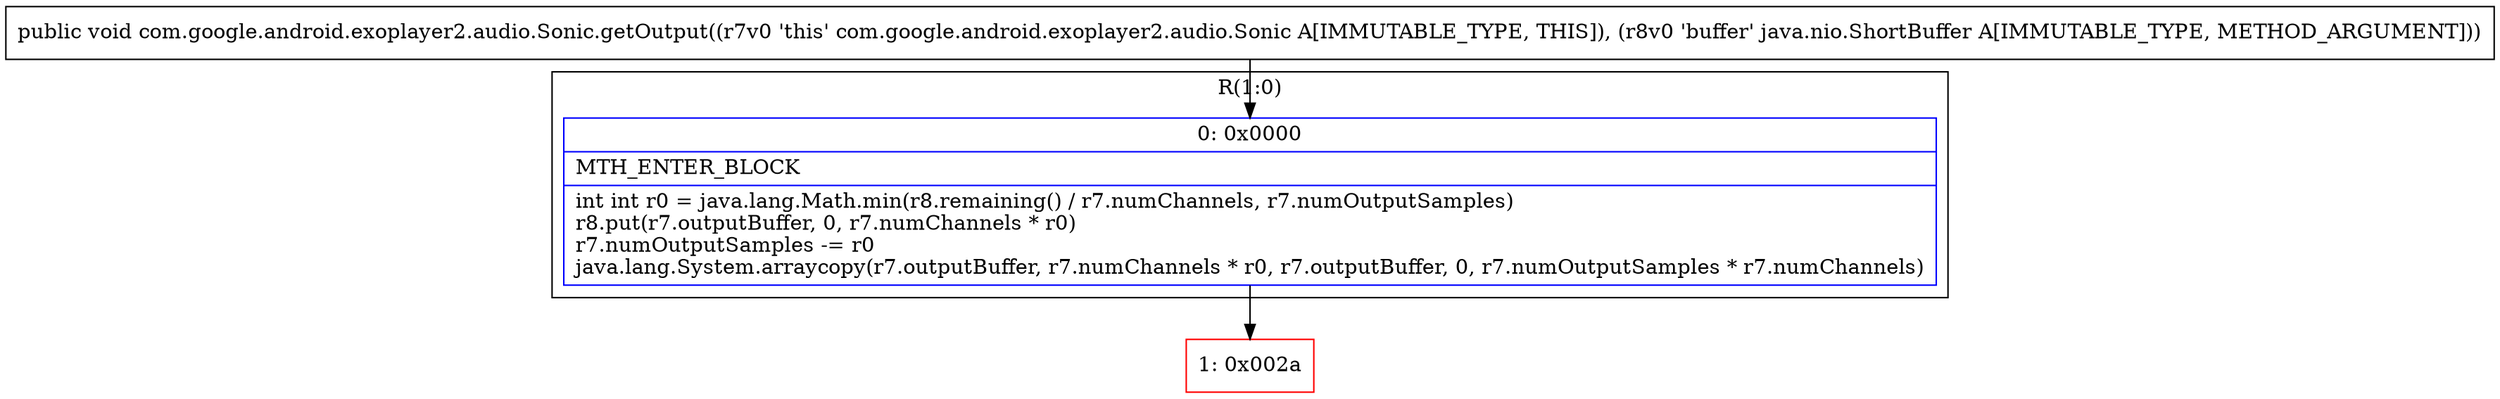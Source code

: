 digraph "CFG forcom.google.android.exoplayer2.audio.Sonic.getOutput(Ljava\/nio\/ShortBuffer;)V" {
subgraph cluster_Region_1085875061 {
label = "R(1:0)";
node [shape=record,color=blue];
Node_0 [shape=record,label="{0\:\ 0x0000|MTH_ENTER_BLOCK\l|int int r0 = java.lang.Math.min(r8.remaining() \/ r7.numChannels, r7.numOutputSamples)\lr8.put(r7.outputBuffer, 0, r7.numChannels * r0)\lr7.numOutputSamples \-= r0\ljava.lang.System.arraycopy(r7.outputBuffer, r7.numChannels * r0, r7.outputBuffer, 0, r7.numOutputSamples * r7.numChannels)\l}"];
}
Node_1 [shape=record,color=red,label="{1\:\ 0x002a}"];
MethodNode[shape=record,label="{public void com.google.android.exoplayer2.audio.Sonic.getOutput((r7v0 'this' com.google.android.exoplayer2.audio.Sonic A[IMMUTABLE_TYPE, THIS]), (r8v0 'buffer' java.nio.ShortBuffer A[IMMUTABLE_TYPE, METHOD_ARGUMENT])) }"];
MethodNode -> Node_0;
Node_0 -> Node_1;
}

